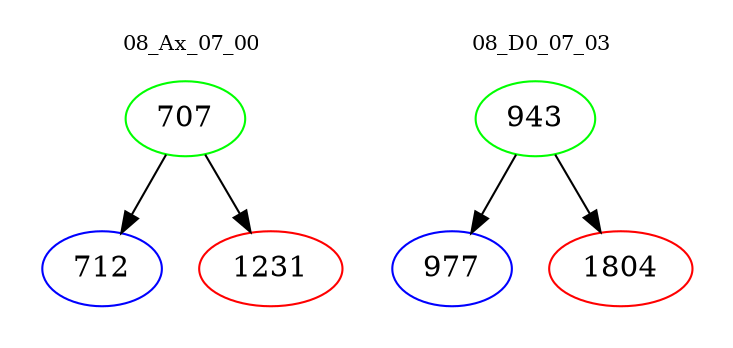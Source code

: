 digraph{
subgraph cluster_0 {
color = white
label = "08_Ax_07_00";
fontsize=10;
T0_707 [label="707", color="green"]
T0_707 -> T0_712 [color="black"]
T0_712 [label="712", color="blue"]
T0_707 -> T0_1231 [color="black"]
T0_1231 [label="1231", color="red"]
}
subgraph cluster_1 {
color = white
label = "08_D0_07_03";
fontsize=10;
T1_943 [label="943", color="green"]
T1_943 -> T1_977 [color="black"]
T1_977 [label="977", color="blue"]
T1_943 -> T1_1804 [color="black"]
T1_1804 [label="1804", color="red"]
}
}
